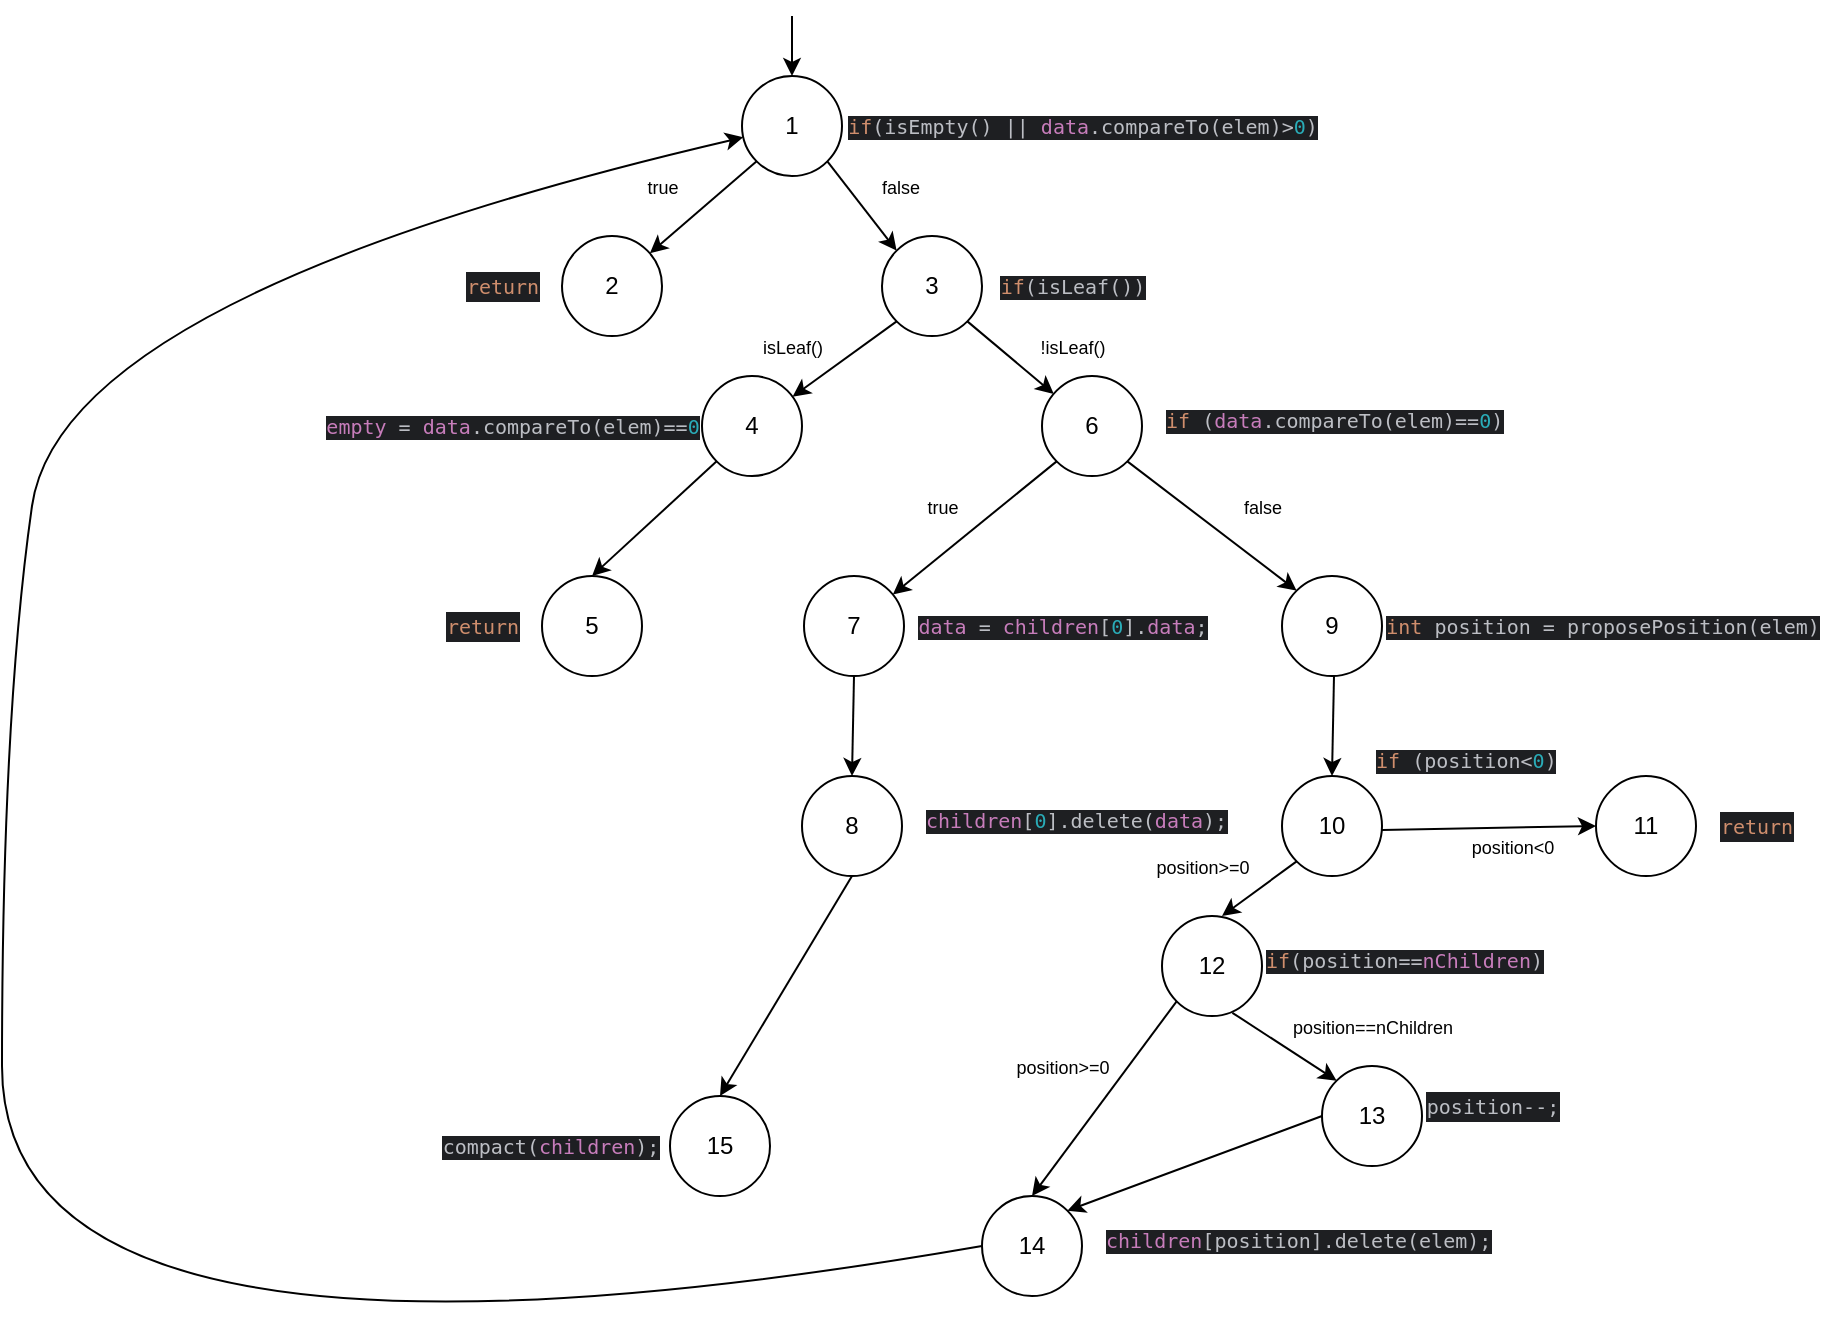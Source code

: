 <mxfile version="24.1.0" type="device">
  <diagram name="Página-1" id="vbOGfk5iJTFSjeD28d8R">
    <mxGraphModel dx="1235" dy="614" grid="1" gridSize="10" guides="1" tooltips="1" connect="1" arrows="1" fold="1" page="1" pageScale="1" pageWidth="827" pageHeight="1169" math="0" shadow="0">
      <root>
        <mxCell id="0" />
        <mxCell id="1" parent="0" />
        <mxCell id="0VPr1rxeREGL98D7X7g_-1" value="1" style="ellipse;whiteSpace=wrap;html=1;aspect=fixed;" parent="1" vertex="1">
          <mxGeometry x="400" y="40" width="50" height="50" as="geometry" />
        </mxCell>
        <mxCell id="0VPr1rxeREGL98D7X7g_-4" value="2" style="ellipse;whiteSpace=wrap;html=1;aspect=fixed;" parent="1" vertex="1">
          <mxGeometry x="310" y="120" width="50" height="50" as="geometry" />
        </mxCell>
        <mxCell id="0VPr1rxeREGL98D7X7g_-14" value="" style="endArrow=classic;html=1;rounded=0;entryX=0.5;entryY=0;entryDx=0;entryDy=0;" parent="1" target="0VPr1rxeREGL98D7X7g_-1" edge="1">
          <mxGeometry width="50" height="50" relative="1" as="geometry">
            <mxPoint x="425" y="10" as="sourcePoint" />
            <mxPoint x="464" y="-60" as="targetPoint" />
          </mxGeometry>
        </mxCell>
        <mxCell id="dLSK0X0-4pFbgPWj33sY-2" value="&lt;div style=&quot;background-color: rgb(30, 31, 34); color: rgb(188, 190, 196); font-size: 10px;&quot;&gt;&lt;pre style=&quot;font-family: &amp;quot;JetBrains Mono&amp;quot;, monospace;&quot;&gt;&lt;span style=&quot;color:#cf8e6d;&quot;&gt;if&lt;/span&gt;(isEmpty() || &lt;span style=&quot;color:#c77dbb;&quot;&gt;data&lt;/span&gt;.compareTo(elem)&amp;gt;&lt;span style=&quot;color:#2aacb8;&quot;&gt;0&lt;/span&gt;)&lt;/pre&gt;&lt;/div&gt;" style="text;html=1;align=center;verticalAlign=middle;resizable=0;points=[];autosize=1;strokeColor=none;fillColor=none;" parent="1" vertex="1">
          <mxGeometry x="450" y="40" width="240" height="50" as="geometry" />
        </mxCell>
        <mxCell id="dLSK0X0-4pFbgPWj33sY-6" value="" style="endArrow=classic;html=1;rounded=0;exitX=0;exitY=1;exitDx=0;exitDy=0;" parent="1" source="0VPr1rxeREGL98D7X7g_-1" target="0VPr1rxeREGL98D7X7g_-4" edge="1">
          <mxGeometry width="50" height="50" relative="1" as="geometry">
            <mxPoint x="400" y="65" as="sourcePoint" />
            <mxPoint x="335" y="120" as="targetPoint" />
          </mxGeometry>
        </mxCell>
        <mxCell id="dLSK0X0-4pFbgPWj33sY-8" value="" style="endArrow=classic;html=1;rounded=0;exitX=1;exitY=1;exitDx=0;exitDy=0;entryX=0;entryY=0;entryDx=0;entryDy=0;" parent="1" source="0VPr1rxeREGL98D7X7g_-1" target="wJ7XbH-UEHDy7YCLtIV_-18" edge="1">
          <mxGeometry width="50" height="50" relative="1" as="geometry">
            <mxPoint x="567" y="90" as="sourcePoint" />
            <mxPoint x="487.322" y="127.322" as="targetPoint" />
          </mxGeometry>
        </mxCell>
        <mxCell id="dLSK0X0-4pFbgPWj33sY-9" value="&lt;div style=&quot;background-color:#1e1f22;color:#bcbec4&quot;&gt;&lt;pre style=&quot;font-family: &amp;quot;JetBrains Mono&amp;quot;, monospace;&quot;&gt;&lt;span style=&quot;color: rgb(207, 142, 109);&quot;&gt;&lt;font style=&quot;font-size: 10px;&quot;&gt;return&lt;/font&gt;&lt;/span&gt;&lt;/pre&gt;&lt;/div&gt;" style="text;html=1;align=center;verticalAlign=middle;resizable=0;points=[];autosize=1;strokeColor=none;fillColor=none;" parent="1" vertex="1">
          <mxGeometry x="250" y="120" width="60" height="50" as="geometry" />
        </mxCell>
        <mxCell id="dLSK0X0-4pFbgPWj33sY-10" value="&lt;div style=&quot;background-color:#1e1f22;color:#bcbec4&quot;&gt;&lt;pre style=&quot;font-family: &amp;quot;JetBrains Mono&amp;quot;, monospace; font-size: 10px;&quot;&gt;&lt;span style=&quot;color:#cf8e6d;&quot;&gt;if&lt;/span&gt;(isLeaf())&lt;/pre&gt;&lt;/div&gt;" style="text;html=1;align=center;verticalAlign=middle;resizable=0;points=[];autosize=1;strokeColor=none;fillColor=none;" parent="1" vertex="1">
          <mxGeometry x="520" y="120" width="90" height="50" as="geometry" />
        </mxCell>
        <mxCell id="dLSK0X0-4pFbgPWj33sY-11" value="&lt;font style=&quot;font-size: 9px;&quot;&gt;true&lt;/font&gt;" style="text;html=1;align=center;verticalAlign=middle;resizable=0;points=[];autosize=1;strokeColor=none;fillColor=none;" parent="1" vertex="1">
          <mxGeometry x="340" y="80" width="40" height="30" as="geometry" />
        </mxCell>
        <mxCell id="wJ7XbH-UEHDy7YCLtIV_-18" value="3" style="ellipse;whiteSpace=wrap;html=1;aspect=fixed;" vertex="1" parent="1">
          <mxGeometry x="470" y="120" width="50" height="50" as="geometry" />
        </mxCell>
        <mxCell id="wJ7XbH-UEHDy7YCLtIV_-19" value="4" style="ellipse;whiteSpace=wrap;html=1;aspect=fixed;" vertex="1" parent="1">
          <mxGeometry x="380" y="190" width="50" height="50" as="geometry" />
        </mxCell>
        <mxCell id="wJ7XbH-UEHDy7YCLtIV_-20" value="" style="endArrow=classic;html=1;rounded=0;exitX=0;exitY=1;exitDx=0;exitDy=0;" edge="1" parent="1" source="wJ7XbH-UEHDy7YCLtIV_-18" target="wJ7XbH-UEHDy7YCLtIV_-19">
          <mxGeometry width="50" height="50" relative="1" as="geometry">
            <mxPoint x="470" y="135" as="sourcePoint" />
            <mxPoint x="405" y="190" as="targetPoint" />
          </mxGeometry>
        </mxCell>
        <mxCell id="wJ7XbH-UEHDy7YCLtIV_-21" value="6" style="ellipse;whiteSpace=wrap;html=1;aspect=fixed;" vertex="1" parent="1">
          <mxGeometry x="550" y="190" width="50" height="50" as="geometry" />
        </mxCell>
        <mxCell id="wJ7XbH-UEHDy7YCLtIV_-22" value="" style="endArrow=classic;html=1;rounded=0;exitX=1;exitY=1;exitDx=0;exitDy=0;" edge="1" parent="1" source="wJ7XbH-UEHDy7YCLtIV_-18" target="wJ7XbH-UEHDy7YCLtIV_-21">
          <mxGeometry width="50" height="50" relative="1" as="geometry">
            <mxPoint x="637" y="160" as="sourcePoint" />
            <mxPoint x="565" y="197" as="targetPoint" />
          </mxGeometry>
        </mxCell>
        <mxCell id="wJ7XbH-UEHDy7YCLtIV_-24" value="" style="endArrow=classic;html=1;rounded=0;exitX=0;exitY=1;exitDx=0;exitDy=0;entryX=0.5;entryY=0;entryDx=0;entryDy=0;" edge="1" parent="1" source="wJ7XbH-UEHDy7YCLtIV_-19" target="wJ7XbH-UEHDy7YCLtIV_-25">
          <mxGeometry width="50" height="50" relative="1" as="geometry">
            <mxPoint x="380" y="210" as="sourcePoint" />
            <mxPoint x="405" y="290" as="targetPoint" />
          </mxGeometry>
        </mxCell>
        <mxCell id="wJ7XbH-UEHDy7YCLtIV_-25" value="5" style="ellipse;whiteSpace=wrap;html=1;aspect=fixed;" vertex="1" parent="1">
          <mxGeometry x="300" y="290" width="50" height="50" as="geometry" />
        </mxCell>
        <mxCell id="wJ7XbH-UEHDy7YCLtIV_-26" value="&lt;div style=&quot;background-color:#1e1f22;color:#bcbec4&quot;&gt;&lt;pre style=&quot;font-family: &amp;quot;JetBrains Mono&amp;quot;, monospace;&quot;&gt;&lt;span style=&quot;color: rgb(207, 142, 109);&quot;&gt;&lt;font style=&quot;font-size: 10px;&quot;&gt;return&lt;/font&gt;&lt;/span&gt;&lt;/pre&gt;&lt;/div&gt;" style="text;html=1;align=center;verticalAlign=middle;resizable=0;points=[];autosize=1;strokeColor=none;fillColor=none;" vertex="1" parent="1">
          <mxGeometry x="240" y="290" width="60" height="50" as="geometry" />
        </mxCell>
        <mxCell id="wJ7XbH-UEHDy7YCLtIV_-27" value="&lt;div style=&quot;background-color:#1e1f22;color:#bcbec4&quot;&gt;&lt;pre style=&quot;font-family: &amp;quot;JetBrains Mono&amp;quot;, monospace; font-size: 10px;&quot;&gt;&lt;span style=&quot;color:#c77dbb;&quot;&gt;empty &lt;/span&gt;= &lt;span style=&quot;color:#c77dbb;&quot;&gt;data&lt;/span&gt;.compareTo(elem)==&lt;span style=&quot;color:#2aacb8;&quot;&gt;0&lt;/span&gt;&lt;/pre&gt;&lt;/div&gt;" style="text;html=1;align=center;verticalAlign=middle;resizable=0;points=[];autosize=1;strokeColor=none;fillColor=none;" vertex="1" parent="1">
          <mxGeometry x="190" y="190" width="190" height="50" as="geometry" />
        </mxCell>
        <mxCell id="wJ7XbH-UEHDy7YCLtIV_-28" value="&lt;font style=&quot;font-size: 9px;&quot;&gt;isLeaf()&lt;/font&gt;" style="text;html=1;align=center;verticalAlign=middle;resizable=0;points=[];autosize=1;strokeColor=none;fillColor=none;" vertex="1" parent="1">
          <mxGeometry x="400" y="160" width="50" height="30" as="geometry" />
        </mxCell>
        <mxCell id="wJ7XbH-UEHDy7YCLtIV_-30" value="&lt;div style=&quot;background-color: rgb(30, 31, 34); color: rgb(188, 190, 196); font-size: 10px;&quot;&gt;&lt;pre style=&quot;font-family: &amp;quot;JetBrains Mono&amp;quot;, monospace;&quot;&gt;&lt;span style=&quot;color:#cf8e6d;&quot;&gt;if &lt;/span&gt;(&lt;span style=&quot;color:#c77dbb;&quot;&gt;data&lt;/span&gt;.compareTo(elem)==&lt;span style=&quot;color:#2aacb8;&quot;&gt;0&lt;/span&gt;)&lt;/pre&gt;&lt;/div&gt;" style="text;whiteSpace=wrap;html=1;" vertex="1" parent="1">
          <mxGeometry x="610" y="190" width="230" height="70" as="geometry" />
        </mxCell>
        <mxCell id="wJ7XbH-UEHDy7YCLtIV_-31" value="7" style="ellipse;whiteSpace=wrap;html=1;aspect=fixed;" vertex="1" parent="1">
          <mxGeometry x="431" y="290" width="50" height="50" as="geometry" />
        </mxCell>
        <mxCell id="wJ7XbH-UEHDy7YCLtIV_-32" value="" style="endArrow=classic;html=1;rounded=0;exitX=0;exitY=1;exitDx=0;exitDy=0;" edge="1" parent="1" target="wJ7XbH-UEHDy7YCLtIV_-31" source="wJ7XbH-UEHDy7YCLtIV_-21">
          <mxGeometry width="50" height="50" relative="1" as="geometry">
            <mxPoint x="528.322" y="232.678" as="sourcePoint" />
            <mxPoint x="623" y="264" as="targetPoint" />
          </mxGeometry>
        </mxCell>
        <mxCell id="wJ7XbH-UEHDy7YCLtIV_-34" value="&lt;font style=&quot;font-size: 9px;&quot;&gt;true&lt;/font&gt;" style="text;html=1;align=center;verticalAlign=middle;resizable=0;points=[];autosize=1;strokeColor=none;fillColor=none;" vertex="1" parent="1">
          <mxGeometry x="480" y="240" width="40" height="30" as="geometry" />
        </mxCell>
        <mxCell id="wJ7XbH-UEHDy7YCLtIV_-35" value="" style="endArrow=classic;html=1;rounded=0;exitX=0.5;exitY=1;exitDx=0;exitDy=0;entryX=0.5;entryY=0;entryDx=0;entryDy=0;" edge="1" parent="1" source="wJ7XbH-UEHDy7YCLtIV_-31" target="wJ7XbH-UEHDy7YCLtIV_-36">
          <mxGeometry width="50" height="50" relative="1" as="geometry">
            <mxPoint x="485" y="340" as="sourcePoint" />
            <mxPoint x="485" y="390" as="targetPoint" />
          </mxGeometry>
        </mxCell>
        <mxCell id="wJ7XbH-UEHDy7YCLtIV_-36" value="8" style="ellipse;whiteSpace=wrap;html=1;aspect=fixed;" vertex="1" parent="1">
          <mxGeometry x="430" y="390" width="50" height="50" as="geometry" />
        </mxCell>
        <mxCell id="wJ7XbH-UEHDy7YCLtIV_-37" value="" style="endArrow=classic;html=1;rounded=0;exitX=0.5;exitY=1;exitDx=0;exitDy=0;entryX=0.5;entryY=0;entryDx=0;entryDy=0;" edge="1" parent="1" source="wJ7XbH-UEHDy7YCLtIV_-36" target="wJ7XbH-UEHDy7YCLtIV_-83">
          <mxGeometry width="50" height="50" relative="1" as="geometry">
            <mxPoint x="430" y="420" as="sourcePoint" />
            <mxPoint x="455" y="480" as="targetPoint" />
          </mxGeometry>
        </mxCell>
        <mxCell id="wJ7XbH-UEHDy7YCLtIV_-38" value="&lt;div style=&quot;background-color:#1e1f22;color:#bcbec4&quot;&gt;&lt;pre style=&quot;font-family: &amp;quot;JetBrains Mono&amp;quot;, monospace; font-size: 10px;&quot;&gt;&lt;span style=&quot;color:#c77dbb;&quot;&gt;data &lt;/span&gt;= &lt;span style=&quot;color:#c77dbb;&quot;&gt;children&lt;/span&gt;[&lt;span style=&quot;color:#2aacb8;&quot;&gt;0&lt;/span&gt;].&lt;span style=&quot;color:#c77dbb;&quot;&gt;data&lt;/span&gt;;&lt;/pre&gt;&lt;/div&gt;" style="text;html=1;align=center;verticalAlign=middle;resizable=0;points=[];autosize=1;strokeColor=none;fillColor=none;" vertex="1" parent="1">
          <mxGeometry x="480" y="290" width="160" height="50" as="geometry" />
        </mxCell>
        <mxCell id="wJ7XbH-UEHDy7YCLtIV_-39" value="&lt;div style=&quot;background-color: rgb(30, 31, 34); color: rgb(188, 190, 196); font-size: 10px;&quot;&gt;&lt;pre style=&quot;font-family: &amp;quot;JetBrains Mono&amp;quot;, monospace;&quot;&gt;&lt;span style=&quot;color:#c77dbb;&quot;&gt;children&lt;/span&gt;[&lt;span style=&quot;color:#2aacb8;&quot;&gt;0&lt;/span&gt;].delete(&lt;span style=&quot;color:#c77dbb;&quot;&gt;data&lt;/span&gt;);&lt;/pre&gt;&lt;/div&gt;" style="text;whiteSpace=wrap;html=1;" vertex="1" parent="1">
          <mxGeometry x="490" y="390" width="150" height="40" as="geometry" />
        </mxCell>
        <mxCell id="wJ7XbH-UEHDy7YCLtIV_-46" value="" style="endArrow=classic;html=1;rounded=0;exitX=1;exitY=1;exitDx=0;exitDy=0;entryX=0;entryY=0;entryDx=0;entryDy=0;" edge="1" parent="1" source="wJ7XbH-UEHDy7YCLtIV_-21" target="wJ7XbH-UEHDy7YCLtIV_-47">
          <mxGeometry width="50" height="50" relative="1" as="geometry">
            <mxPoint x="567" y="243" as="sourcePoint" />
            <mxPoint x="670" y="300" as="targetPoint" />
          </mxGeometry>
        </mxCell>
        <mxCell id="wJ7XbH-UEHDy7YCLtIV_-47" value="9" style="ellipse;whiteSpace=wrap;html=1;aspect=fixed;" vertex="1" parent="1">
          <mxGeometry x="670" y="290" width="50" height="50" as="geometry" />
        </mxCell>
        <mxCell id="wJ7XbH-UEHDy7YCLtIV_-49" value="&lt;font style=&quot;font-size: 9px;&quot;&gt;false&lt;/font&gt;" style="text;html=1;align=center;verticalAlign=middle;resizable=0;points=[];autosize=1;strokeColor=none;fillColor=none;" vertex="1" parent="1">
          <mxGeometry x="640" y="240" width="40" height="30" as="geometry" />
        </mxCell>
        <mxCell id="wJ7XbH-UEHDy7YCLtIV_-50" value="&lt;font style=&quot;font-size: 9px;&quot;&gt;!isLeaf()&lt;/font&gt;" style="text;html=1;align=center;verticalAlign=middle;resizable=0;points=[];autosize=1;strokeColor=none;fillColor=none;" vertex="1" parent="1">
          <mxGeometry x="535" y="160" width="60" height="30" as="geometry" />
        </mxCell>
        <mxCell id="wJ7XbH-UEHDy7YCLtIV_-51" value="&lt;font style=&quot;font-size: 9px;&quot;&gt;false&lt;/font&gt;" style="text;html=1;align=center;verticalAlign=middle;resizable=0;points=[];autosize=1;strokeColor=none;fillColor=none;" vertex="1" parent="1">
          <mxGeometry x="459" y="80" width="40" height="30" as="geometry" />
        </mxCell>
        <mxCell id="wJ7XbH-UEHDy7YCLtIV_-53" value="&lt;div style=&quot;background-color:#1e1f22;color:#bcbec4&quot;&gt;&lt;pre style=&quot;font-family: &amp;quot;JetBrains Mono&amp;quot;, monospace; font-size: 10px;&quot;&gt;&lt;span style=&quot;color:#cf8e6d;&quot;&gt;int &lt;/span&gt;position = proposePosition(elem)&lt;/pre&gt;&lt;/div&gt;" style="text;html=1;align=center;verticalAlign=middle;resizable=0;points=[];autosize=1;strokeColor=none;fillColor=none;" vertex="1" parent="1">
          <mxGeometry x="720" y="290" width="220" height="50" as="geometry" />
        </mxCell>
        <mxCell id="wJ7XbH-UEHDy7YCLtIV_-56" value="" style="endArrow=classic;html=1;rounded=0;exitX=0.5;exitY=1;exitDx=0;exitDy=0;entryX=0.5;entryY=0;entryDx=0;entryDy=0;" edge="1" parent="1" target="wJ7XbH-UEHDy7YCLtIV_-57">
          <mxGeometry width="50" height="50" relative="1" as="geometry">
            <mxPoint x="696" y="340" as="sourcePoint" />
            <mxPoint x="725" y="390" as="targetPoint" />
          </mxGeometry>
        </mxCell>
        <mxCell id="wJ7XbH-UEHDy7YCLtIV_-57" value="10" style="ellipse;whiteSpace=wrap;html=1;aspect=fixed;" vertex="1" parent="1">
          <mxGeometry x="670" y="390" width="50" height="50" as="geometry" />
        </mxCell>
        <mxCell id="wJ7XbH-UEHDy7YCLtIV_-58" value="&lt;div style=&quot;background-color: rgb(30, 31, 34); color: rgb(188, 190, 196); font-size: 10px;&quot;&gt;&lt;pre style=&quot;font-family: &amp;quot;JetBrains Mono&amp;quot;, monospace;&quot;&gt;&lt;span style=&quot;color:#cf8e6d;&quot;&gt;if &lt;/span&gt;(position&amp;lt;&lt;span style=&quot;color:#2aacb8;&quot;&gt;0&lt;/span&gt;)&lt;/pre&gt;&lt;/div&gt;" style="text;whiteSpace=wrap;html=1;" vertex="1" parent="1">
          <mxGeometry x="715" y="360" width="140" height="70" as="geometry" />
        </mxCell>
        <mxCell id="wJ7XbH-UEHDy7YCLtIV_-59" value="" style="endArrow=classic;html=1;rounded=0;entryX=0;entryY=0.5;entryDx=0;entryDy=0;" edge="1" parent="1" target="wJ7XbH-UEHDy7YCLtIV_-60">
          <mxGeometry width="50" height="50" relative="1" as="geometry">
            <mxPoint x="720" y="417" as="sourcePoint" />
            <mxPoint x="822.32" y="477.32" as="targetPoint" />
          </mxGeometry>
        </mxCell>
        <mxCell id="wJ7XbH-UEHDy7YCLtIV_-60" value="11" style="ellipse;whiteSpace=wrap;html=1;aspect=fixed;" vertex="1" parent="1">
          <mxGeometry x="827" y="390" width="50" height="50" as="geometry" />
        </mxCell>
        <mxCell id="wJ7XbH-UEHDy7YCLtIV_-61" value="&lt;font style=&quot;font-size: 9px;&quot;&gt;position&amp;lt;0&lt;/font&gt;" style="text;html=1;align=center;verticalAlign=middle;resizable=0;points=[];autosize=1;strokeColor=none;fillColor=none;" vertex="1" parent="1">
          <mxGeometry x="755" y="410" width="60" height="30" as="geometry" />
        </mxCell>
        <mxCell id="wJ7XbH-UEHDy7YCLtIV_-63" value="&lt;div style=&quot;background-color:#1e1f22;color:#bcbec4&quot;&gt;&lt;pre style=&quot;font-family: &amp;quot;JetBrains Mono&amp;quot;, monospace;&quot;&gt;&lt;span style=&quot;color: rgb(207, 142, 109);&quot;&gt;&lt;font style=&quot;font-size: 10px;&quot;&gt;return&lt;/font&gt;&lt;/span&gt;&lt;/pre&gt;&lt;/div&gt;" style="text;html=1;align=center;verticalAlign=middle;resizable=0;points=[];autosize=1;strokeColor=none;fillColor=none;" vertex="1" parent="1">
          <mxGeometry x="877" y="390" width="60" height="50" as="geometry" />
        </mxCell>
        <mxCell id="wJ7XbH-UEHDy7YCLtIV_-64" value="" style="endArrow=classic;html=1;rounded=0;exitX=0;exitY=1;exitDx=0;exitDy=0;" edge="1" parent="1" source="wJ7XbH-UEHDy7YCLtIV_-57">
          <mxGeometry width="50" height="50" relative="1" as="geometry">
            <mxPoint x="723" y="443" as="sourcePoint" />
            <mxPoint x="640" y="460" as="targetPoint" />
          </mxGeometry>
        </mxCell>
        <mxCell id="wJ7XbH-UEHDy7YCLtIV_-65" value="12" style="ellipse;whiteSpace=wrap;html=1;aspect=fixed;" vertex="1" parent="1">
          <mxGeometry x="610" y="460" width="50" height="50" as="geometry" />
        </mxCell>
        <mxCell id="wJ7XbH-UEHDy7YCLtIV_-66" value="&lt;font style=&quot;font-size: 9px;&quot;&gt;position&amp;gt;=0&lt;/font&gt;" style="text;html=1;align=center;verticalAlign=middle;resizable=0;points=[];autosize=1;strokeColor=none;fillColor=none;" vertex="1" parent="1">
          <mxGeometry x="595" y="420" width="70" height="30" as="geometry" />
        </mxCell>
        <mxCell id="wJ7XbH-UEHDy7YCLtIV_-67" value="&lt;div style=&quot;background-color: rgb(30, 31, 34); color: rgb(188, 190, 196); font-size: 10px;&quot;&gt;&lt;pre style=&quot;font-family: &amp;quot;JetBrains Mono&amp;quot;, monospace;&quot;&gt;&lt;span style=&quot;color:#cf8e6d;&quot;&gt;if&lt;/span&gt;(position==&lt;span style=&quot;color:#c77dbb;&quot;&gt;nChildren&lt;/span&gt;)&lt;/pre&gt;&lt;/div&gt;" style="text;whiteSpace=wrap;html=1;" vertex="1" parent="1">
          <mxGeometry x="660" y="460" width="130" height="40" as="geometry" />
        </mxCell>
        <mxCell id="wJ7XbH-UEHDy7YCLtIV_-68" value="13" style="ellipse;whiteSpace=wrap;html=1;aspect=fixed;" vertex="1" parent="1">
          <mxGeometry x="690" y="535" width="50" height="50" as="geometry" />
        </mxCell>
        <mxCell id="wJ7XbH-UEHDy7YCLtIV_-69" value="" style="endArrow=classic;html=1;rounded=0;exitX=0.704;exitY=0.968;exitDx=0;exitDy=0;entryX=0;entryY=0;entryDx=0;entryDy=0;exitPerimeter=0;" edge="1" parent="1" source="wJ7XbH-UEHDy7YCLtIV_-65" target="wJ7XbH-UEHDy7YCLtIV_-68">
          <mxGeometry width="50" height="50" relative="1" as="geometry">
            <mxPoint x="610" y="493" as="sourcePoint" />
            <mxPoint x="573" y="520" as="targetPoint" />
          </mxGeometry>
        </mxCell>
        <mxCell id="wJ7XbH-UEHDy7YCLtIV_-71" value="&lt;font style=&quot;font-size: 9px;&quot;&gt;position==nChildren&lt;/font&gt;" style="text;html=1;align=center;verticalAlign=middle;resizable=0;points=[];autosize=1;strokeColor=none;fillColor=none;" vertex="1" parent="1">
          <mxGeometry x="665" y="500" width="100" height="30" as="geometry" />
        </mxCell>
        <mxCell id="wJ7XbH-UEHDy7YCLtIV_-73" value="&lt;div style=&quot;background-color:#1e1f22;color:#bcbec4&quot;&gt;&lt;pre style=&quot;font-family: &amp;quot;JetBrains Mono&amp;quot;, monospace;&quot;&gt;&lt;font style=&quot;font-size: 10px;&quot;&gt;position--;&lt;/font&gt;&lt;/pre&gt;&lt;/div&gt;" style="text;html=1;align=center;verticalAlign=middle;resizable=0;points=[];autosize=1;strokeColor=none;fillColor=none;" vertex="1" parent="1">
          <mxGeometry x="735" y="530" width="80" height="50" as="geometry" />
        </mxCell>
        <mxCell id="wJ7XbH-UEHDy7YCLtIV_-74" value="14" style="ellipse;whiteSpace=wrap;html=1;aspect=fixed;" vertex="1" parent="1">
          <mxGeometry x="520" y="600" width="50" height="50" as="geometry" />
        </mxCell>
        <mxCell id="wJ7XbH-UEHDy7YCLtIV_-76" value="" style="endArrow=classic;html=1;rounded=0;exitX=0;exitY=1;exitDx=0;exitDy=0;entryX=0.5;entryY=0;entryDx=0;entryDy=0;" edge="1" parent="1" source="wJ7XbH-UEHDy7YCLtIV_-65" target="wJ7XbH-UEHDy7YCLtIV_-74">
          <mxGeometry width="50" height="50" relative="1" as="geometry">
            <mxPoint x="617" y="503" as="sourcePoint" />
            <mxPoint x="580" y="530" as="targetPoint" />
          </mxGeometry>
        </mxCell>
        <mxCell id="wJ7XbH-UEHDy7YCLtIV_-77" value="&lt;font style=&quot;font-size: 9px;&quot;&gt;position&amp;gt;=0&lt;/font&gt;" style="text;html=1;align=center;verticalAlign=middle;resizable=0;points=[];autosize=1;strokeColor=none;fillColor=none;" vertex="1" parent="1">
          <mxGeometry x="525" y="520" width="70" height="30" as="geometry" />
        </mxCell>
        <mxCell id="wJ7XbH-UEHDy7YCLtIV_-78" value="&lt;div style=&quot;background-color: rgb(30, 31, 34); color: rgb(188, 190, 196); font-size: 10px;&quot;&gt;&lt;pre style=&quot;font-family: &amp;quot;JetBrains Mono&amp;quot;, monospace;&quot;&gt;&lt;span style=&quot;color:#c77dbb;&quot;&gt;children&lt;/span&gt;[position].delete(elem);&lt;/pre&gt;&lt;/div&gt;" style="text;whiteSpace=wrap;html=1;" vertex="1" parent="1">
          <mxGeometry x="580" y="600" width="260" height="70" as="geometry" />
        </mxCell>
        <mxCell id="wJ7XbH-UEHDy7YCLtIV_-80" value="" style="endArrow=classic;html=1;rounded=0;exitX=0;exitY=0.5;exitDx=0;exitDy=0;entryX=1;entryY=0;entryDx=0;entryDy=0;" edge="1" parent="1" source="wJ7XbH-UEHDy7YCLtIV_-68" target="wJ7XbH-UEHDy7YCLtIV_-74">
          <mxGeometry width="50" height="50" relative="1" as="geometry">
            <mxPoint x="618" y="566" as="sourcePoint" />
            <mxPoint x="670" y="600" as="targetPoint" />
          </mxGeometry>
        </mxCell>
        <mxCell id="wJ7XbH-UEHDy7YCLtIV_-81" value="&lt;div style=&quot;background-color:#1e1f22;color:#bcbec4&quot;&gt;&lt;pre style=&quot;font-family: &amp;quot;JetBrains Mono&amp;quot;, monospace; font-size: 10px;&quot;&gt;compact(&lt;span style=&quot;color:#c77dbb;&quot;&gt;children&lt;/span&gt;);&lt;/pre&gt;&lt;/div&gt;" style="text;html=1;align=center;verticalAlign=middle;resizable=0;points=[];autosize=1;strokeColor=none;fillColor=none;" vertex="1" parent="1">
          <mxGeometry x="244" y="550" width="120" height="50" as="geometry" />
        </mxCell>
        <mxCell id="wJ7XbH-UEHDy7YCLtIV_-83" value="15" style="ellipse;whiteSpace=wrap;html=1;aspect=fixed;" vertex="1" parent="1">
          <mxGeometry x="364" y="550" width="50" height="50" as="geometry" />
        </mxCell>
        <mxCell id="wJ7XbH-UEHDy7YCLtIV_-84" value="" style="curved=1;endArrow=classic;html=1;rounded=0;exitX=0;exitY=0.5;exitDx=0;exitDy=0;" edge="1" parent="1" source="wJ7XbH-UEHDy7YCLtIV_-74" target="0VPr1rxeREGL98D7X7g_-1">
          <mxGeometry width="50" height="50" relative="1" as="geometry">
            <mxPoint x="340" y="600" as="sourcePoint" />
            <mxPoint x="70" y="370" as="targetPoint" />
            <Array as="points">
              <mxPoint x="30" y="710" />
              <mxPoint x="30" y="360" />
              <mxPoint x="60" y="150" />
            </Array>
          </mxGeometry>
        </mxCell>
      </root>
    </mxGraphModel>
  </diagram>
</mxfile>
